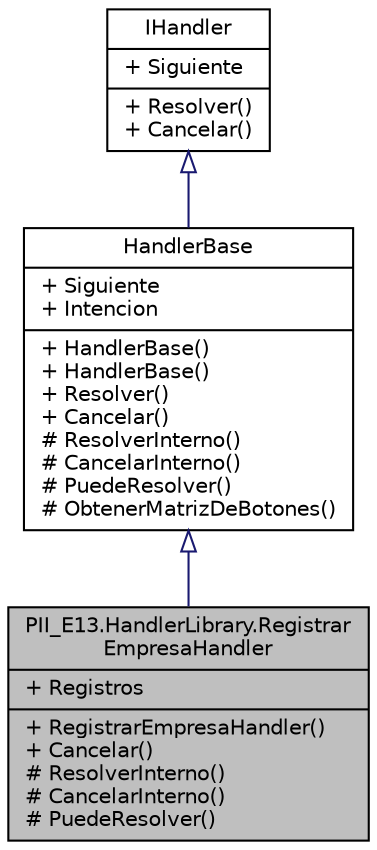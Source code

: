 digraph "PII_E13.HandlerLibrary.RegistrarEmpresaHandler"
{
 // INTERACTIVE_SVG=YES
 // LATEX_PDF_SIZE
  edge [fontname="Helvetica",fontsize="10",labelfontname="Helvetica",labelfontsize="10"];
  node [fontname="Helvetica",fontsize="10",shape=record];
  Node1 [label="{PII_E13.HandlerLibrary.Registrar\lEmpresaHandler\n|+ Registros\l|+ RegistrarEmpresaHandler()\l+ Cancelar()\l# ResolverInterno()\l# CancelarInterno()\l# PuedeResolver()\l}",height=0.2,width=0.4,color="black", fillcolor="grey75", style="filled", fontcolor="black",tooltip="Handler encargado de procesar el registro de una empresa."];
  Node2 -> Node1 [dir="back",color="midnightblue",fontsize="10",style="solid",arrowtail="onormal",fontname="Helvetica"];
  Node2 [label="{HandlerBase\n|+ Siguiente\l+ Intencion\l|+ HandlerBase()\l+ HandlerBase()\l+ Resolver()\l+ Cancelar()\l# ResolverInterno()\l# CancelarInterno()\l# PuedeResolver()\l# ObtenerMatrizDeBotones()\l}",height=0.2,width=0.4,color="black", fillcolor="white", style="filled",URL="$classPII__E13_1_1HandlerLibrary_1_1HandlerBase.html",tooltip="Clase base para implementar el patrón Chain of Responsibility. En ese patrón se pasa un mensaje a tra..."];
  Node3 -> Node2 [dir="back",color="midnightblue",fontsize="10",style="solid",arrowtail="onormal",fontname="Helvetica"];
  Node3 [label="{IHandler\n|+ Siguiente\l|+ Resolver()\l+ Cancelar()\l}",height=0.2,width=0.4,color="black", fillcolor="white", style="filled",URL="$interfacePII__E13_1_1HandlerLibrary_1_1IHandler.html",tooltip="Interfaz para implementar el patrón Chain of Responsibility. En ese patrón se pasa un mensaje a travé..."];
}
